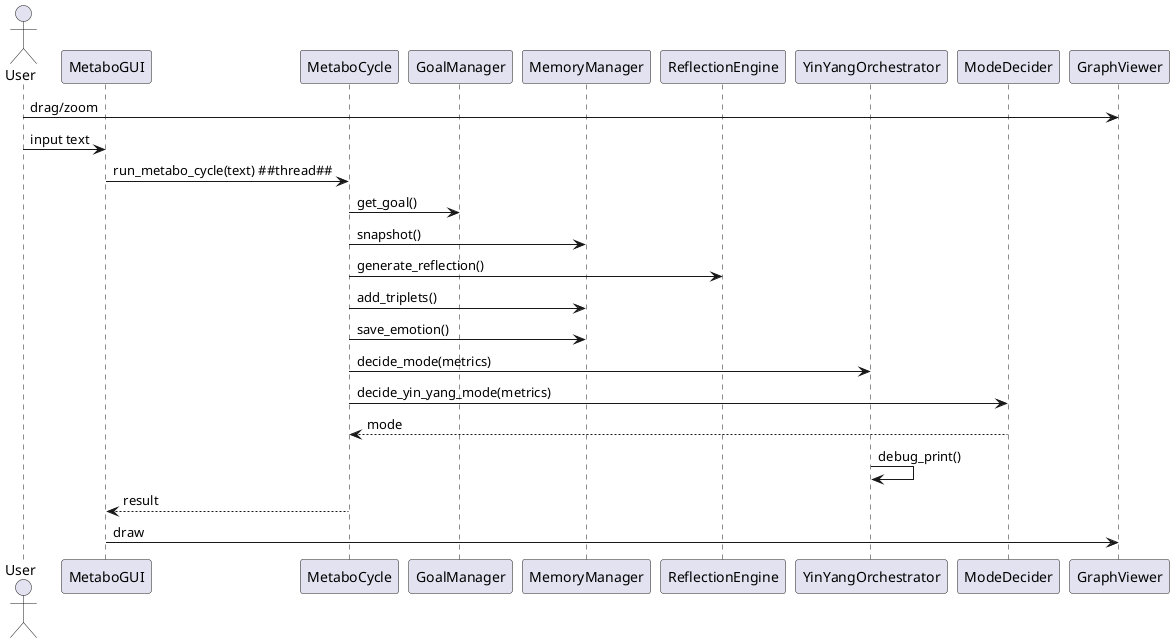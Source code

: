 @startuml
'/ updated after emotion-mode fix
actor User
participant MetaboGUI
participant MetaboCycle
participant GoalManager
participant MemoryManager
participant ReflectionEngine
participant YinYangOrchestrator
participant ModeDecider
participant GraphViewer
User -> GraphViewer: drag/zoom
User -> MetaboGUI: input text
MetaboGUI -> MetaboCycle: run_metabo_cycle(text) ##thread##
MetaboCycle -> GoalManager: get_goal()
MetaboCycle -> MemoryManager: snapshot()
MetaboCycle -> ReflectionEngine: generate_reflection()
MetaboCycle -> MemoryManager: add_triplets()
MetaboCycle -> MemoryManager: save_emotion()
MetaboCycle -> YinYangOrchestrator: decide_mode(metrics)
MetaboCycle -> ModeDecider: decide_yin_yang_mode(metrics)
ModeDecider --> MetaboCycle: mode
YinYangOrchestrator -> YinYangOrchestrator: debug_print()
MetaboCycle --> MetaboGUI: result
MetaboGUI -> GraphViewer: draw
@enduml
